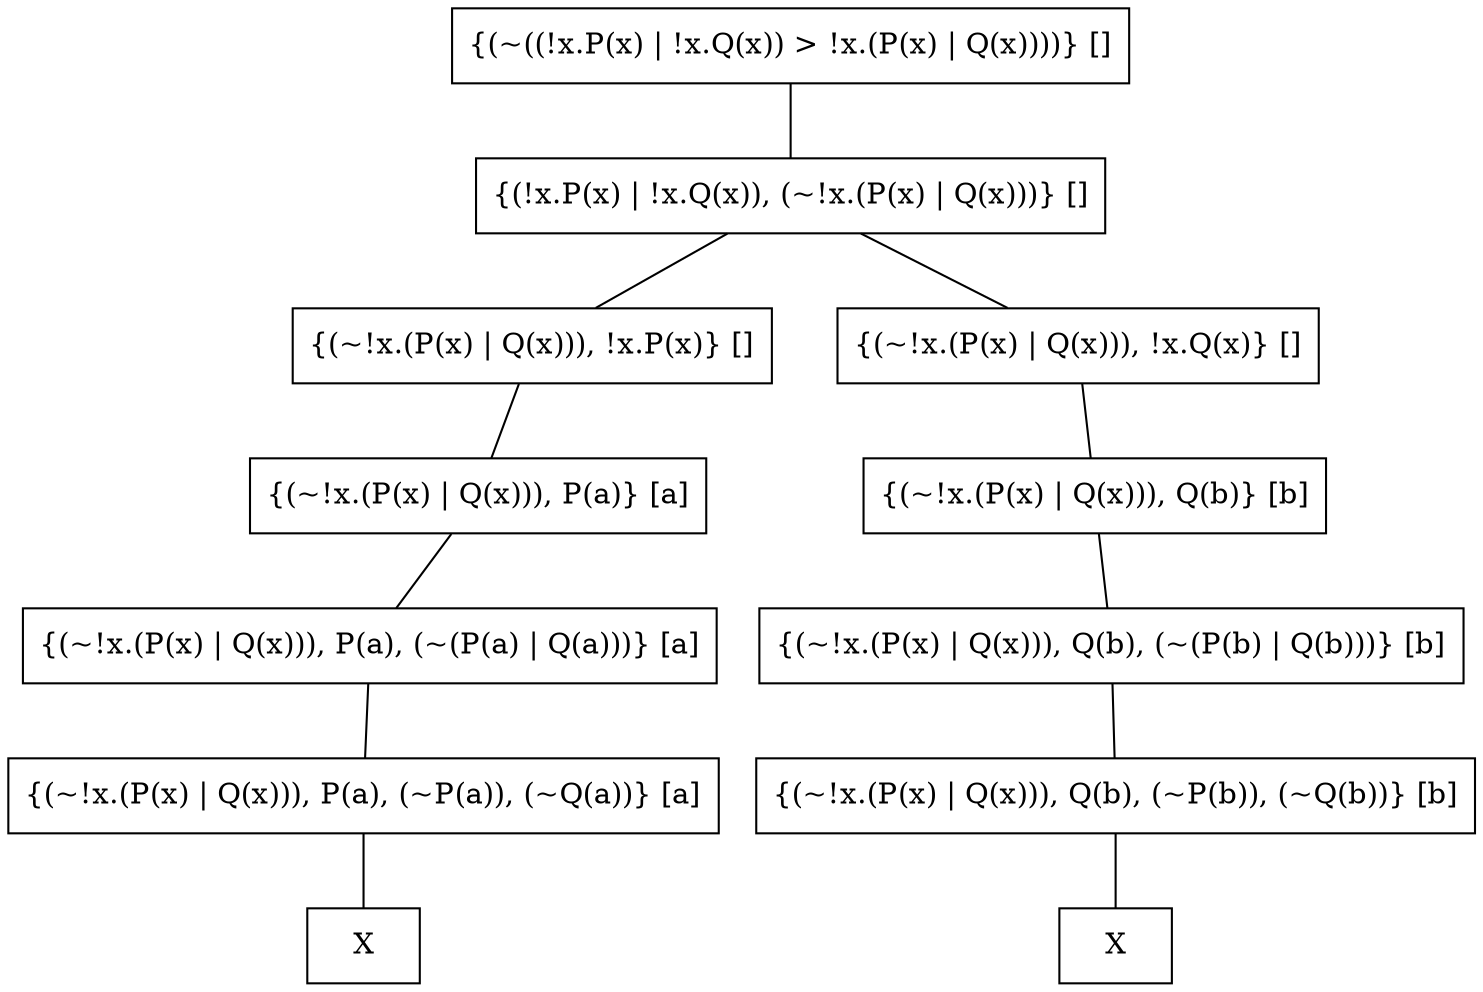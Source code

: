 graph tableaux {
node[shape=box]
node1 [label = "{(~((!x.P(x) | !x.Q(x)) > !x.(P(x) | Q(x))))} []"]
node2 [label = "{(!x.P(x) | !x.Q(x)), (~!x.(P(x) | Q(x)))} []"]
node1 -- node2
node3 [label = "{(~!x.(P(x) | Q(x))), !x.P(x)} []"]
node2 -- node3
node4 [label = "{(~!x.(P(x) | Q(x))), P(a)} [a]"]
node3 -- node4
node5 [label = "{(~!x.(P(x) | Q(x))), P(a), (~(P(a) | Q(a)))} [a]"]
node4 -- node5
node6 [label = "{(~!x.(P(x) | Q(x))), P(a), (~P(a)), (~Q(a))} [a]"]
node5 -- node6
node7 [ label = "X" ]
node6 -- node7
node8 [label = "{(~!x.(P(x) | Q(x))), !x.Q(x)} []"]
node2 -- node8
node9 [label = "{(~!x.(P(x) | Q(x))), Q(b)} [b]"]
node8 -- node9
node10 [label = "{(~!x.(P(x) | Q(x))), Q(b), (~(P(b) | Q(b)))} [b]"]
node9 -- node10
node11 [label = "{(~!x.(P(x) | Q(x))), Q(b), (~P(b)), (~Q(b))} [b]"]
node10 -- node11
node12 [ label = "X" ]
node11 -- node12
}